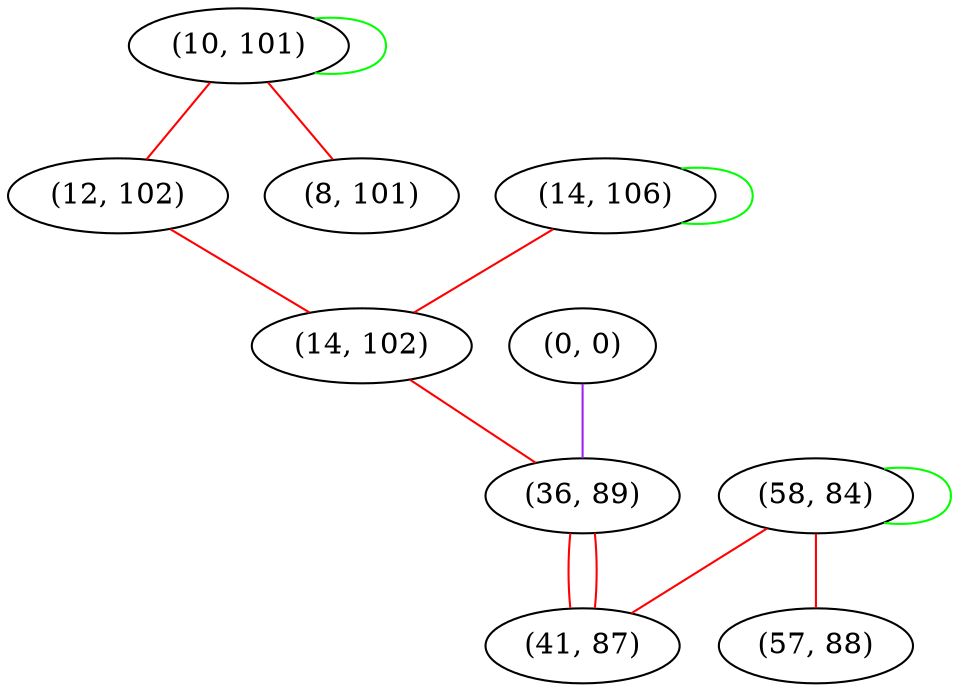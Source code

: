 graph "" {
"(10, 101)";
"(14, 106)";
"(58, 84)";
"(57, 88)";
"(12, 102)";
"(14, 102)";
"(0, 0)";
"(36, 89)";
"(41, 87)";
"(8, 101)";
"(10, 101)" -- "(10, 101)"  [color=green, key=0, weight=2];
"(10, 101)" -- "(8, 101)"  [color=red, key=0, weight=1];
"(10, 101)" -- "(12, 102)"  [color=red, key=0, weight=1];
"(14, 106)" -- "(14, 106)"  [color=green, key=0, weight=2];
"(14, 106)" -- "(14, 102)"  [color=red, key=0, weight=1];
"(58, 84)" -- "(57, 88)"  [color=red, key=0, weight=1];
"(58, 84)" -- "(58, 84)"  [color=green, key=0, weight=2];
"(58, 84)" -- "(41, 87)"  [color=red, key=0, weight=1];
"(12, 102)" -- "(14, 102)"  [color=red, key=0, weight=1];
"(14, 102)" -- "(36, 89)"  [color=red, key=0, weight=1];
"(0, 0)" -- "(36, 89)"  [color=purple, key=0, weight=4];
"(36, 89)" -- "(41, 87)"  [color=red, key=0, weight=1];
"(36, 89)" -- "(41, 87)"  [color=red, key=1, weight=1];
}
